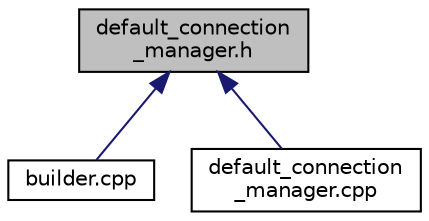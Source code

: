 digraph "default_connection_manager.h"
{
  edge [fontname="Helvetica",fontsize="10",labelfontname="Helvetica",labelfontsize="10"];
  node [fontname="Helvetica",fontsize="10",shape=record];
  Node15 [label="default_connection\l_manager.h",height=0.2,width=0.4,color="black", fillcolor="grey75", style="filled", fontcolor="black"];
  Node15 -> Node16 [dir="back",color="midnightblue",fontsize="10",style="solid",fontname="Helvetica"];
  Node16 [label="builder.cpp",height=0.2,width=0.4,color="black", fillcolor="white", style="filled",URL="$builder_8cpp.html"];
  Node15 -> Node17 [dir="back",color="midnightblue",fontsize="10",style="solid",fontname="Helvetica"];
  Node17 [label="default_connection\l_manager.cpp",height=0.2,width=0.4,color="black", fillcolor="white", style="filled",URL="$default__connection__manager_8cpp.html"];
}
